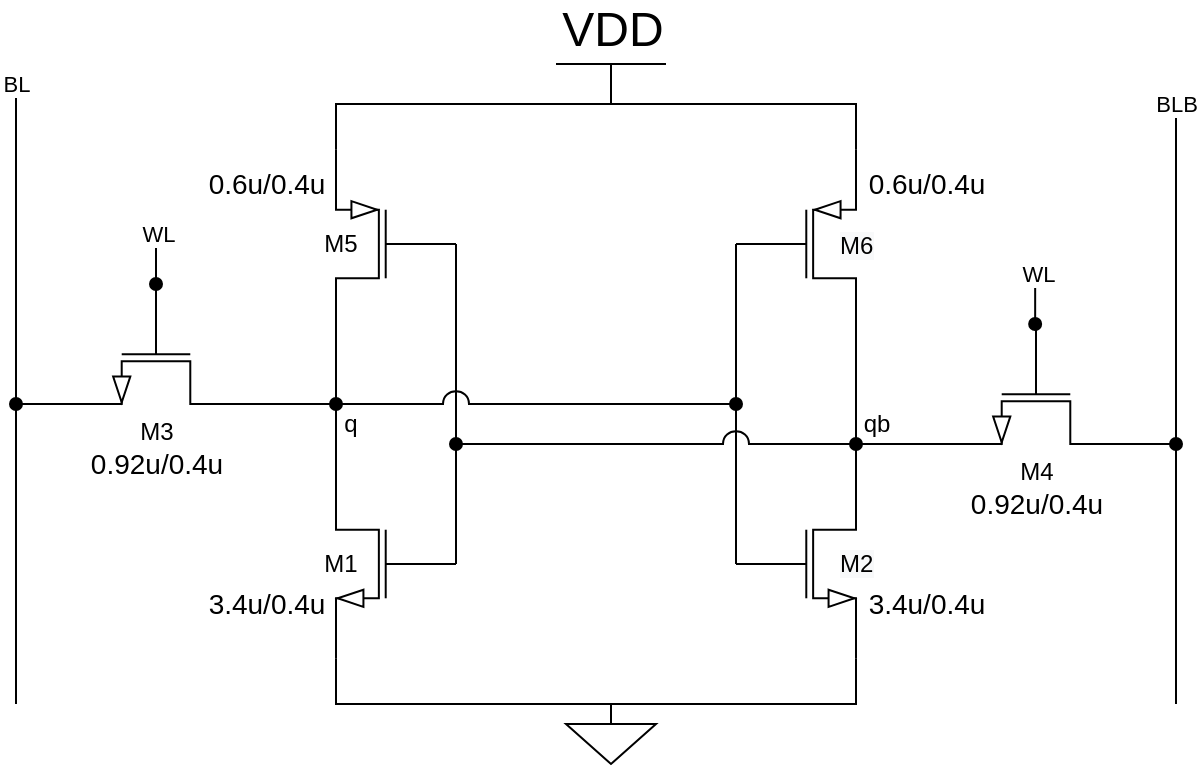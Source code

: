<mxfile version="15.0.2" type="github">
  <diagram name="Page-1" id="7e0a89b8-554c-2b80-1dc8-d5c74ca68de4">
    <mxGraphModel dx="1502" dy="627" grid="1" gridSize="10" guides="1" tooltips="1" connect="1" arrows="1" fold="1" page="1" pageScale="1" pageWidth="1100" pageHeight="850" background="none" math="0" shadow="0">
      <root>
        <mxCell id="0" />
        <mxCell id="1" parent="0" />
        <mxCell id="NQgjxFR_fLiNA_bZTj3B-9" value="" style="verticalLabelPosition=bottom;shadow=0;dashed=0;align=center;html=1;verticalAlign=top;shape=mxgraph.electrical.transistors.pmos;pointerEvents=1;rotation=-180;flipV=1;" vertex="1" parent="1">
          <mxGeometry x="340" y="160" width="60" height="100" as="geometry" />
        </mxCell>
        <mxCell id="NQgjxFR_fLiNA_bZTj3B-10" value="" style="verticalLabelPosition=bottom;shadow=0;dashed=0;align=center;html=1;verticalAlign=top;shape=mxgraph.electrical.transistors.pmos;pointerEvents=1;" vertex="1" parent="1">
          <mxGeometry x="540" y="160" width="60" height="100" as="geometry" />
        </mxCell>
        <mxCell id="NQgjxFR_fLiNA_bZTj3B-11" value="" style="verticalLabelPosition=bottom;shadow=0;dashed=0;align=center;html=1;verticalAlign=top;shape=mxgraph.electrical.transistors.nmos;pointerEvents=1;" vertex="1" parent="1">
          <mxGeometry x="540" y="320" width="60" height="100" as="geometry" />
        </mxCell>
        <mxCell id="NQgjxFR_fLiNA_bZTj3B-12" value="" style="verticalLabelPosition=bottom;shadow=0;dashed=0;align=center;html=1;verticalAlign=top;shape=mxgraph.electrical.transistors.nmos;pointerEvents=1;rotation=-180;flipV=1;" vertex="1" parent="1">
          <mxGeometry x="340" y="320" width="60" height="100" as="geometry" />
        </mxCell>
        <mxCell id="NQgjxFR_fLiNA_bZTj3B-20" value="" style="endArrow=none;html=1;" edge="1" parent="1">
          <mxGeometry width="50" height="50" relative="1" as="geometry">
            <mxPoint x="340" y="350" as="sourcePoint" />
            <mxPoint x="340" y="240" as="targetPoint" />
          </mxGeometry>
        </mxCell>
        <mxCell id="NQgjxFR_fLiNA_bZTj3B-21" value="" style="endArrow=none;html=1;" edge="1" parent="1">
          <mxGeometry width="50" height="50" relative="1" as="geometry">
            <mxPoint x="600" y="350" as="sourcePoint" />
            <mxPoint x="600" y="240" as="targetPoint" />
          </mxGeometry>
        </mxCell>
        <mxCell id="NQgjxFR_fLiNA_bZTj3B-22" value="" style="endArrow=none;html=1;entryX=0;entryY=0.5;entryDx=0;entryDy=0;entryPerimeter=0;exitX=0;exitY=0.5;exitDx=0;exitDy=0;exitPerimeter=0;" edge="1" parent="1" source="NQgjxFR_fLiNA_bZTj3B-12" target="NQgjxFR_fLiNA_bZTj3B-9">
          <mxGeometry width="50" height="50" relative="1" as="geometry">
            <mxPoint x="400" y="367" as="sourcePoint" />
            <mxPoint x="400" y="257.14" as="targetPoint" />
          </mxGeometry>
        </mxCell>
        <mxCell id="NQgjxFR_fLiNA_bZTj3B-23" value="" style="endArrow=none;html=1;entryX=0;entryY=0.5;entryDx=0;entryDy=0;entryPerimeter=0;exitX=0;exitY=0.5;exitDx=0;exitDy=0;exitPerimeter=0;" edge="1" parent="1">
          <mxGeometry width="50" height="50" relative="1" as="geometry">
            <mxPoint x="540" y="370" as="sourcePoint" />
            <mxPoint x="540" y="210" as="targetPoint" />
          </mxGeometry>
        </mxCell>
        <mxCell id="NQgjxFR_fLiNA_bZTj3B-51" value="" style="endArrow=none;html=1;exitX=1;exitY=0;exitDx=0;exitDy=0;exitPerimeter=0;entryX=1;entryY=0;entryDx=0;entryDy=0;entryPerimeter=0;edgeStyle=orthogonalEdgeStyle;rounded=0;" edge="1" parent="1" source="NQgjxFR_fLiNA_bZTj3B-9" target="NQgjxFR_fLiNA_bZTj3B-10">
          <mxGeometry width="50" height="50" relative="1" as="geometry">
            <mxPoint x="340" y="150.003" as="sourcePoint" />
            <mxPoint x="600" y="150.003" as="targetPoint" />
            <Array as="points">
              <mxPoint x="340" y="140" />
              <mxPoint x="600" y="140" />
            </Array>
          </mxGeometry>
        </mxCell>
        <mxCell id="NQgjxFR_fLiNA_bZTj3B-52" value="" style="endArrow=none;html=1;rounded=0;jumpStyle=arc;entryX=1;entryY=1;entryDx=0;entryDy=0;entryPerimeter=0;exitX=1;exitY=1;exitDx=0;exitDy=0;exitPerimeter=0;" edge="1" parent="1" source="NQgjxFR_fLiNA_bZTj3B-12" target="NQgjxFR_fLiNA_bZTj3B-11">
          <mxGeometry width="50" height="50" relative="1" as="geometry">
            <mxPoint x="340" y="460" as="sourcePoint" />
            <mxPoint x="600" y="460" as="targetPoint" />
            <Array as="points">
              <mxPoint x="340" y="440" />
              <mxPoint x="470" y="440" />
              <mxPoint x="600" y="440" />
            </Array>
          </mxGeometry>
        </mxCell>
        <mxCell id="NQgjxFR_fLiNA_bZTj3B-53" value="M3" style="verticalLabelPosition=bottom;shadow=0;dashed=0;align=center;html=1;verticalAlign=top;shape=mxgraph.electrical.transistors.nmos;pointerEvents=1;direction=south;" vertex="1" parent="1">
          <mxGeometry x="200" y="230" width="100" height="60" as="geometry" />
        </mxCell>
        <mxCell id="NQgjxFR_fLiNA_bZTj3B-54" value="M4" style="verticalLabelPosition=bottom;shadow=0;dashed=0;align=center;html=1;verticalAlign=top;shape=mxgraph.electrical.transistors.nmos;pointerEvents=1;direction=south;" vertex="1" parent="1">
          <mxGeometry x="640" y="250" width="100" height="60" as="geometry" />
        </mxCell>
        <mxCell id="NQgjxFR_fLiNA_bZTj3B-58" value="" style="endArrow=oval;html=1;jumpStyle=arc;jumpSize=13;startArrow=oval;startFill=1;endFill=1;" edge="1" parent="1">
          <mxGeometry width="50" height="50" relative="1" as="geometry">
            <mxPoint x="340" y="290" as="sourcePoint" />
            <mxPoint x="540" y="290" as="targetPoint" />
          </mxGeometry>
        </mxCell>
        <mxCell id="NQgjxFR_fLiNA_bZTj3B-60" value="" style="endArrow=none;html=1;" edge="1" parent="1">
          <mxGeometry width="50" height="50" relative="1" as="geometry">
            <mxPoint x="270" y="290" as="sourcePoint" />
            <mxPoint x="340" y="290" as="targetPoint" />
          </mxGeometry>
        </mxCell>
        <mxCell id="NQgjxFR_fLiNA_bZTj3B-61" value="" style="endArrow=oval;html=1;jumpStyle=arc;jumpSize=13;startArrow=oval;startFill=1;endFill=1;" edge="1" parent="1">
          <mxGeometry width="50" height="50" relative="1" as="geometry">
            <mxPoint x="400" y="310" as="sourcePoint" />
            <mxPoint x="600" y="310" as="targetPoint" />
          </mxGeometry>
        </mxCell>
        <mxCell id="NQgjxFR_fLiNA_bZTj3B-62" value="" style="endArrow=none;html=1;entryX=1.001;entryY=1.675;entryDx=0;entryDy=0;entryPerimeter=0;" edge="1" parent="1" target="NQgjxFR_fLiNA_bZTj3B-54">
          <mxGeometry width="50" height="50" relative="1" as="geometry">
            <mxPoint x="600" y="310" as="sourcePoint" />
            <mxPoint x="640" y="310" as="targetPoint" />
          </mxGeometry>
        </mxCell>
        <mxCell id="NQgjxFR_fLiNA_bZTj3B-64" value="M1" style="text;html=1;resizable=0;autosize=1;align=center;verticalAlign=middle;points=[];fillColor=none;strokeColor=none;rounded=0;" vertex="1" parent="1">
          <mxGeometry x="327" y="360" width="30" height="20" as="geometry" />
        </mxCell>
        <mxCell id="NQgjxFR_fLiNA_bZTj3B-65" value="M5" style="text;html=1;resizable=0;autosize=1;align=center;verticalAlign=middle;points=[];fillColor=none;strokeColor=none;rounded=0;" vertex="1" parent="1">
          <mxGeometry x="327" y="200" width="30" height="20" as="geometry" />
        </mxCell>
        <mxCell id="NQgjxFR_fLiNA_bZTj3B-66" value="&lt;span style=&quot;color: rgb(0 , 0 , 0) ; font-family: &amp;#34;helvetica&amp;#34; ; font-size: 12px ; font-style: normal ; font-weight: 400 ; letter-spacing: normal ; text-align: center ; text-indent: 0px ; text-transform: none ; word-spacing: 0px ; background-color: rgb(248 , 249 , 250) ; display: inline ; float: none&quot;&gt;M6&lt;/span&gt;" style="text;whiteSpace=wrap;html=1;" vertex="1" parent="1">
          <mxGeometry x="590" y="197" width="40" height="30" as="geometry" />
        </mxCell>
        <mxCell id="NQgjxFR_fLiNA_bZTj3B-67" value="&lt;span style=&quot;color: rgb(0 , 0 , 0) ; font-family: &amp;#34;helvetica&amp;#34; ; font-size: 12px ; font-style: normal ; font-weight: 400 ; letter-spacing: normal ; text-align: center ; text-indent: 0px ; text-transform: none ; word-spacing: 0px ; background-color: rgb(248 , 249 , 250) ; display: inline ; float: none&quot;&gt;M2&lt;/span&gt;" style="text;whiteSpace=wrap;html=1;" vertex="1" parent="1">
          <mxGeometry x="590" y="356" width="40" height="30" as="geometry" />
        </mxCell>
        <mxCell id="NQgjxFR_fLiNA_bZTj3B-68" value="VDD" style="verticalLabelPosition=top;verticalAlign=bottom;shape=mxgraph.electrical.signal_sources.vdd;shadow=0;dashed=0;align=center;strokeWidth=1;fontSize=24;html=1;flipV=1;" vertex="1" parent="1">
          <mxGeometry x="450" y="120" width="55" height="20" as="geometry" />
        </mxCell>
        <mxCell id="NQgjxFR_fLiNA_bZTj3B-71" value="" style="pointerEvents=1;verticalLabelPosition=bottom;shadow=0;dashed=0;align=center;html=1;verticalAlign=top;shape=mxgraph.electrical.signal_sources.signal_ground;" vertex="1" parent="1">
          <mxGeometry x="455" y="440" width="45" height="30" as="geometry" />
        </mxCell>
        <mxCell id="NQgjxFR_fLiNA_bZTj3B-72" value="" style="endArrow=none;html=1;" edge="1" parent="1">
          <mxGeometry width="50" height="50" relative="1" as="geometry">
            <mxPoint x="760" y="440" as="sourcePoint" />
            <mxPoint x="760" y="140" as="targetPoint" />
          </mxGeometry>
        </mxCell>
        <mxCell id="NQgjxFR_fLiNA_bZTj3B-77" value="BLB" style="edgeLabel;html=1;align=center;verticalAlign=middle;resizable=0;points=[];" vertex="1" connectable="0" parent="NQgjxFR_fLiNA_bZTj3B-72">
          <mxGeometry x="0.823" y="-1" relative="1" as="geometry">
            <mxPoint x="-1" y="-27" as="offset" />
          </mxGeometry>
        </mxCell>
        <mxCell id="NQgjxFR_fLiNA_bZTj3B-73" value="" style="endArrow=none;html=1;" edge="1" parent="1">
          <mxGeometry width="50" height="50" relative="1" as="geometry">
            <mxPoint x="180" y="440" as="sourcePoint" />
            <mxPoint x="180" y="130" as="targetPoint" />
          </mxGeometry>
        </mxCell>
        <mxCell id="NQgjxFR_fLiNA_bZTj3B-76" value="BL" style="edgeLabel;html=1;align=center;verticalAlign=middle;resizable=0;points=[];" vertex="1" connectable="0" parent="NQgjxFR_fLiNA_bZTj3B-73">
          <mxGeometry x="0.854" relative="1" as="geometry">
            <mxPoint y="-23" as="offset" />
          </mxGeometry>
        </mxCell>
        <mxCell id="NQgjxFR_fLiNA_bZTj3B-74" value="" style="endArrow=oval;html=1;endFill=1;" edge="1" parent="1">
          <mxGeometry width="50" height="50" relative="1" as="geometry">
            <mxPoint x="730" y="310" as="sourcePoint" />
            <mxPoint x="760" y="310" as="targetPoint" />
          </mxGeometry>
        </mxCell>
        <mxCell id="NQgjxFR_fLiNA_bZTj3B-75" value="" style="endArrow=none;html=1;endFill=0;startArrow=oval;startFill=1;" edge="1" parent="1">
          <mxGeometry width="50" height="50" relative="1" as="geometry">
            <mxPoint x="180" y="290" as="sourcePoint" />
            <mxPoint x="220" y="290" as="targetPoint" />
          </mxGeometry>
        </mxCell>
        <mxCell id="NQgjxFR_fLiNA_bZTj3B-78" value="q" style="text;html=1;resizable=0;autosize=1;align=center;verticalAlign=middle;points=[];fillColor=none;strokeColor=none;rounded=0;" vertex="1" parent="1">
          <mxGeometry x="337" y="290" width="20" height="20" as="geometry" />
        </mxCell>
        <mxCell id="NQgjxFR_fLiNA_bZTj3B-79" value="qb" style="text;html=1;resizable=0;autosize=1;align=center;verticalAlign=middle;points=[];fillColor=none;strokeColor=none;rounded=0;" vertex="1" parent="1">
          <mxGeometry x="595" y="290" width="30" height="20" as="geometry" />
        </mxCell>
        <mxCell id="NQgjxFR_fLiNA_bZTj3B-85" value="" style="endArrow=oval;html=1;startArrow=none;startFill=0;endFill=1;entryX=0;entryY=0.5;entryDx=0;entryDy=0;entryPerimeter=0;" edge="1" parent="1" target="NQgjxFR_fLiNA_bZTj3B-53">
          <mxGeometry width="50" height="50" relative="1" as="geometry">
            <mxPoint x="250" y="200" as="sourcePoint" />
            <mxPoint x="250" y="220" as="targetPoint" />
          </mxGeometry>
        </mxCell>
        <mxCell id="NQgjxFR_fLiNA_bZTj3B-86" value="WL" style="edgeLabel;html=1;align=center;verticalAlign=middle;resizable=0;points=[];" vertex="1" connectable="0" parent="NQgjxFR_fLiNA_bZTj3B-85">
          <mxGeometry x="-0.661" relative="1" as="geometry">
            <mxPoint x="1" as="offset" />
          </mxGeometry>
        </mxCell>
        <mxCell id="NQgjxFR_fLiNA_bZTj3B-87" value="" style="endArrow=oval;html=1;startArrow=none;startFill=0;endFill=1;entryX=0;entryY=0.5;entryDx=0;entryDy=0;entryPerimeter=0;" edge="1" parent="1">
          <mxGeometry width="50" height="50" relative="1" as="geometry">
            <mxPoint x="689.58" y="220" as="sourcePoint" />
            <mxPoint x="689.58" y="250" as="targetPoint" />
          </mxGeometry>
        </mxCell>
        <mxCell id="NQgjxFR_fLiNA_bZTj3B-88" value="WL" style="edgeLabel;html=1;align=center;verticalAlign=middle;resizable=0;points=[];" vertex="1" connectable="0" parent="NQgjxFR_fLiNA_bZTj3B-87">
          <mxGeometry x="-0.661" relative="1" as="geometry">
            <mxPoint x="1" as="offset" />
          </mxGeometry>
        </mxCell>
        <mxCell id="NQgjxFR_fLiNA_bZTj3B-89" value="0.92u/0.4u" style="text;html=1;resizable=0;autosize=1;align=center;verticalAlign=middle;points=[];fillColor=none;strokeColor=none;rounded=0;fontSize=14;" vertex="1" parent="1">
          <mxGeometry x="210" y="310" width="80" height="20" as="geometry" />
        </mxCell>
        <mxCell id="NQgjxFR_fLiNA_bZTj3B-90" value="0.92u/0.4u" style="text;html=1;resizable=0;autosize=1;align=center;verticalAlign=middle;points=[];fillColor=none;strokeColor=none;rounded=0;strokeWidth=1;fontSize=14;" vertex="1" parent="1">
          <mxGeometry x="650" y="330" width="80" height="20" as="geometry" />
        </mxCell>
        <mxCell id="NQgjxFR_fLiNA_bZTj3B-91" value="3.4u/0.4u" style="text;html=1;resizable=0;autosize=1;align=center;verticalAlign=middle;points=[];fillColor=none;strokeColor=none;rounded=0;fontSize=14;" vertex="1" parent="1">
          <mxGeometry x="270" y="380" width="70" height="20" as="geometry" />
        </mxCell>
        <mxCell id="NQgjxFR_fLiNA_bZTj3B-92" value="3.4u/0.4u" style="text;html=1;resizable=0;autosize=1;align=center;verticalAlign=middle;points=[];fillColor=none;strokeColor=none;rounded=0;fontSize=14;" vertex="1" parent="1">
          <mxGeometry x="600" y="380" width="70" height="20" as="geometry" />
        </mxCell>
        <mxCell id="NQgjxFR_fLiNA_bZTj3B-93" value="0.6u/0.4u" style="text;html=1;resizable=0;autosize=1;align=center;verticalAlign=middle;points=[];fillColor=none;strokeColor=none;rounded=0;fontSize=14;" vertex="1" parent="1">
          <mxGeometry x="270" y="170" width="70" height="20" as="geometry" />
        </mxCell>
        <mxCell id="NQgjxFR_fLiNA_bZTj3B-94" value="0.6u/0.4u" style="text;html=1;resizable=0;autosize=1;align=center;verticalAlign=middle;points=[];fillColor=none;strokeColor=none;rounded=0;fontSize=14;" vertex="1" parent="1">
          <mxGeometry x="600" y="170" width="70" height="20" as="geometry" />
        </mxCell>
      </root>
    </mxGraphModel>
  </diagram>
</mxfile>
